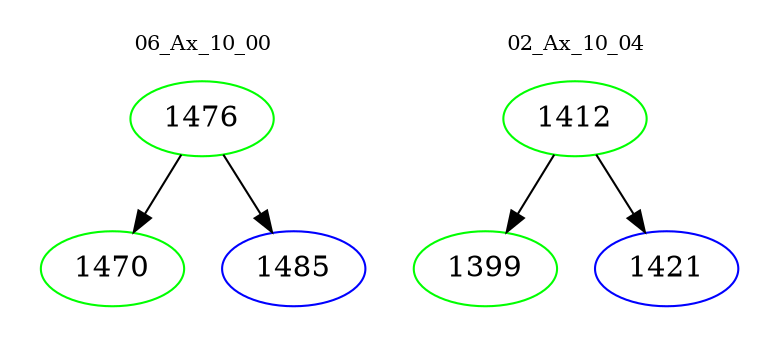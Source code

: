 digraph{
subgraph cluster_0 {
color = white
label = "06_Ax_10_00";
fontsize=10;
T0_1476 [label="1476", color="green"]
T0_1476 -> T0_1470 [color="black"]
T0_1470 [label="1470", color="green"]
T0_1476 -> T0_1485 [color="black"]
T0_1485 [label="1485", color="blue"]
}
subgraph cluster_1 {
color = white
label = "02_Ax_10_04";
fontsize=10;
T1_1412 [label="1412", color="green"]
T1_1412 -> T1_1399 [color="black"]
T1_1399 [label="1399", color="green"]
T1_1412 -> T1_1421 [color="black"]
T1_1421 [label="1421", color="blue"]
}
}
